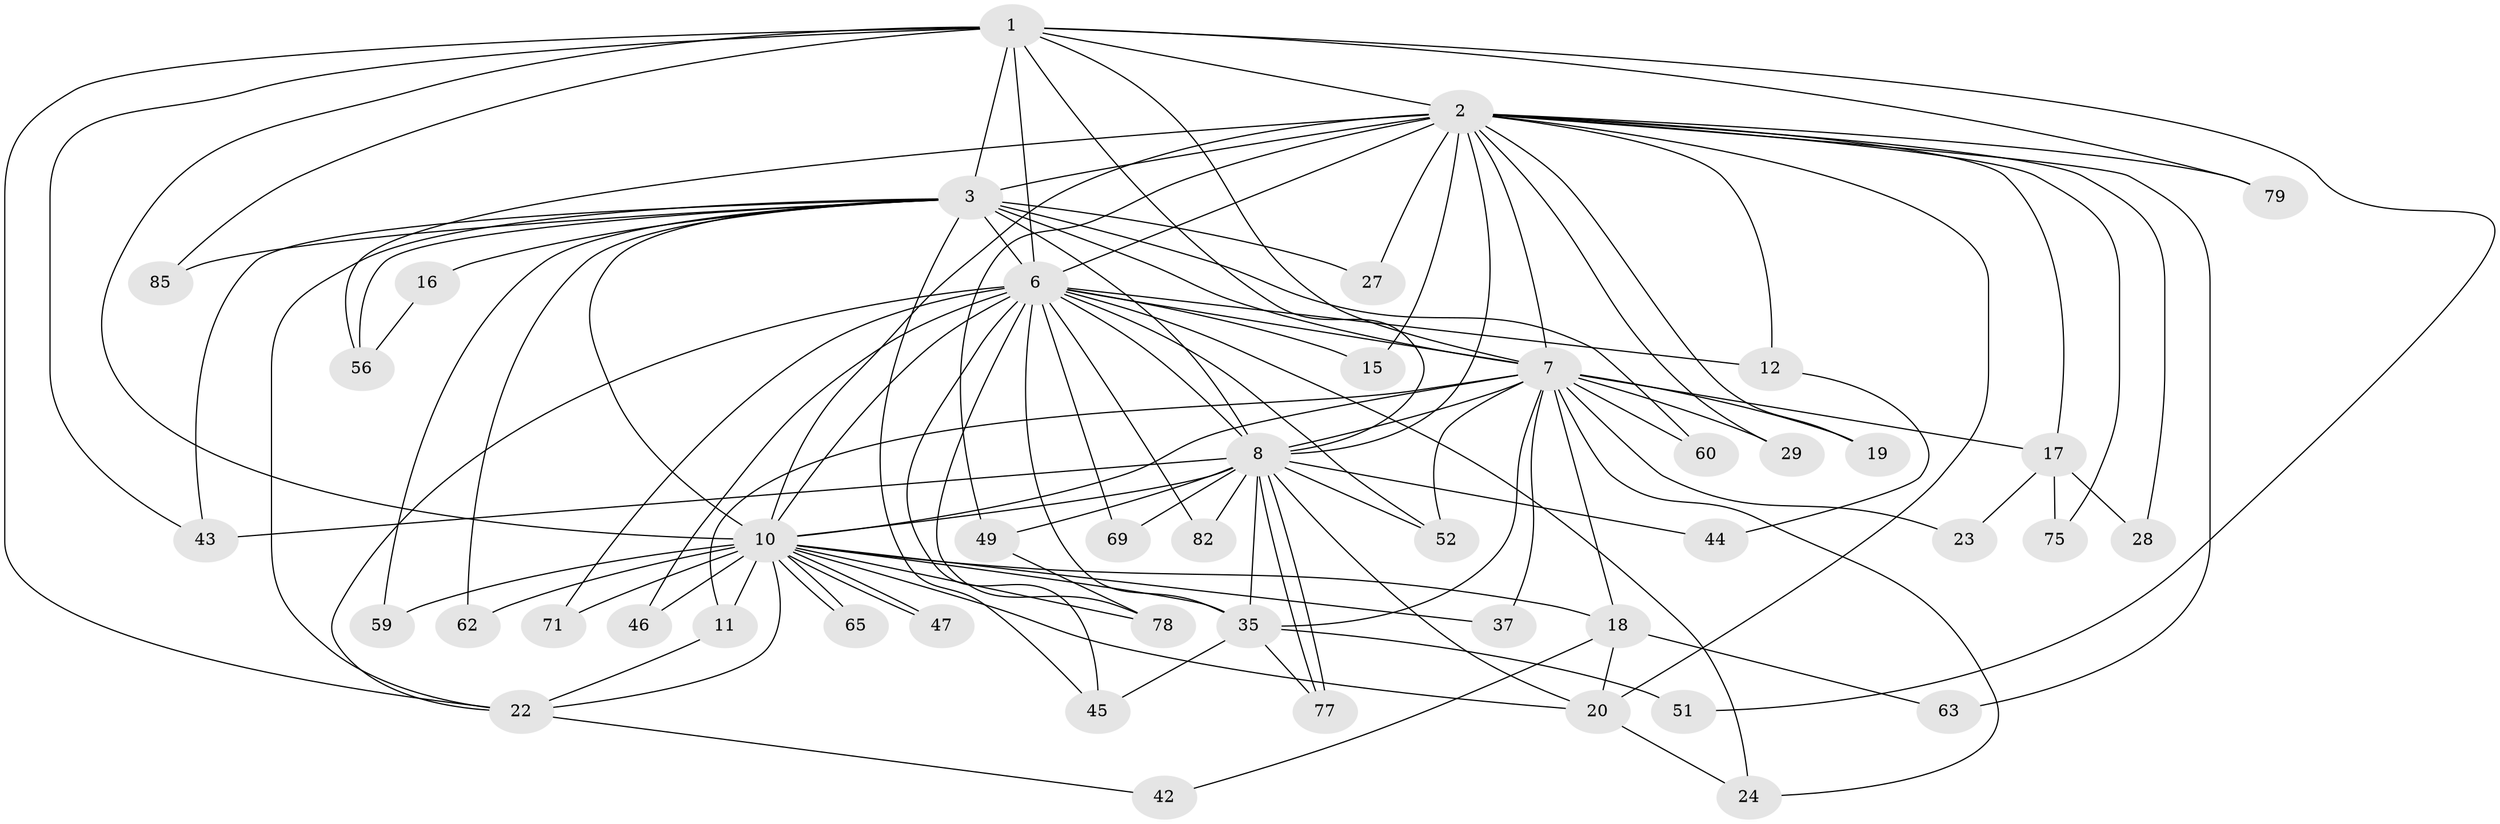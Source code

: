 // original degree distribution, {16: 0.010869565217391304, 17: 0.021739130434782608, 11: 0.010869565217391304, 20: 0.010869565217391304, 18: 0.010869565217391304, 23: 0.010869565217391304, 27: 0.010869565217391304, 21: 0.010869565217391304, 26: 0.010869565217391304, 3: 0.21739130434782608, 4: 0.07608695652173914, 2: 0.5217391304347826, 7: 0.010869565217391304, 6: 0.010869565217391304, 5: 0.05434782608695652}
// Generated by graph-tools (version 1.1) at 2025/13/03/09/25 04:13:57]
// undirected, 46 vertices, 112 edges
graph export_dot {
graph [start="1"]
  node [color=gray90,style=filled];
  1;
  2 [super="+33+36+50+26+5"];
  3 [super="+54+92+4"];
  6;
  7 [super="+13+68+72+9"];
  8 [super="+64"];
  10 [super="+61"];
  11;
  12;
  15;
  16;
  17 [super="+57"];
  18;
  19;
  20 [super="+25"];
  22 [super="+74+30+48"];
  23;
  24;
  27 [super="+31+91"];
  28;
  29;
  35 [super="+40+38"];
  37;
  42;
  43 [super="+88+81"];
  44;
  45 [super="+90"];
  46;
  47;
  49 [super="+76"];
  51;
  52 [super="+80"];
  56 [super="+58"];
  59;
  60;
  62;
  63;
  65;
  69;
  71;
  75;
  77 [super="+83"];
  78 [super="+86"];
  79;
  82;
  85;
  1 -- 2 [weight=2];
  1 -- 3 [weight=4];
  1 -- 6;
  1 -- 7 [weight=2];
  1 -- 8;
  1 -- 10;
  1 -- 43;
  1 -- 51;
  1 -- 79;
  1 -- 85;
  1 -- 22;
  2 -- 3 [weight=5];
  2 -- 6 [weight=2];
  2 -- 7 [weight=5];
  2 -- 8 [weight=5];
  2 -- 10 [weight=3];
  2 -- 15;
  2 -- 17;
  2 -- 63;
  2 -- 27 [weight=3];
  2 -- 56;
  2 -- 49 [weight=2];
  2 -- 75;
  2 -- 12;
  2 -- 79;
  2 -- 19;
  2 -- 28;
  2 -- 29;
  2 -- 20;
  3 -- 6 [weight=3];
  3 -- 7 [weight=6];
  3 -- 8 [weight=4];
  3 -- 10 [weight=2];
  3 -- 56;
  3 -- 16;
  3 -- 85;
  3 -- 22;
  3 -- 27;
  3 -- 43;
  3 -- 45;
  3 -- 59;
  3 -- 60;
  3 -- 62;
  6 -- 7 [weight=2];
  6 -- 8;
  6 -- 10;
  6 -- 12;
  6 -- 15;
  6 -- 22 [weight=2];
  6 -- 24;
  6 -- 45;
  6 -- 46;
  6 -- 52;
  6 -- 69;
  6 -- 71;
  6 -- 78;
  6 -- 82;
  6 -- 35;
  7 -- 8 [weight=3];
  7 -- 10 [weight=3];
  7 -- 11;
  7 -- 29 [weight=2];
  7 -- 52;
  7 -- 60;
  7 -- 19;
  7 -- 17 [weight=3];
  7 -- 35;
  7 -- 37;
  7 -- 18 [weight=2];
  7 -- 23;
  7 -- 24;
  8 -- 10;
  8 -- 20;
  8 -- 35 [weight=2];
  8 -- 43 [weight=2];
  8 -- 44;
  8 -- 69;
  8 -- 77 [weight=2];
  8 -- 77;
  8 -- 82;
  8 -- 52;
  8 -- 49;
  10 -- 11;
  10 -- 18;
  10 -- 20;
  10 -- 22 [weight=2];
  10 -- 35;
  10 -- 37;
  10 -- 46;
  10 -- 47;
  10 -- 47;
  10 -- 59;
  10 -- 62;
  10 -- 65;
  10 -- 65;
  10 -- 78;
  10 -- 71;
  11 -- 22;
  12 -- 44;
  16 -- 56;
  17 -- 23;
  17 -- 28;
  17 -- 75;
  18 -- 42;
  18 -- 63;
  18 -- 20;
  20 -- 24;
  22 -- 42;
  35 -- 51;
  35 -- 77;
  35 -- 45;
  49 -- 78;
}
